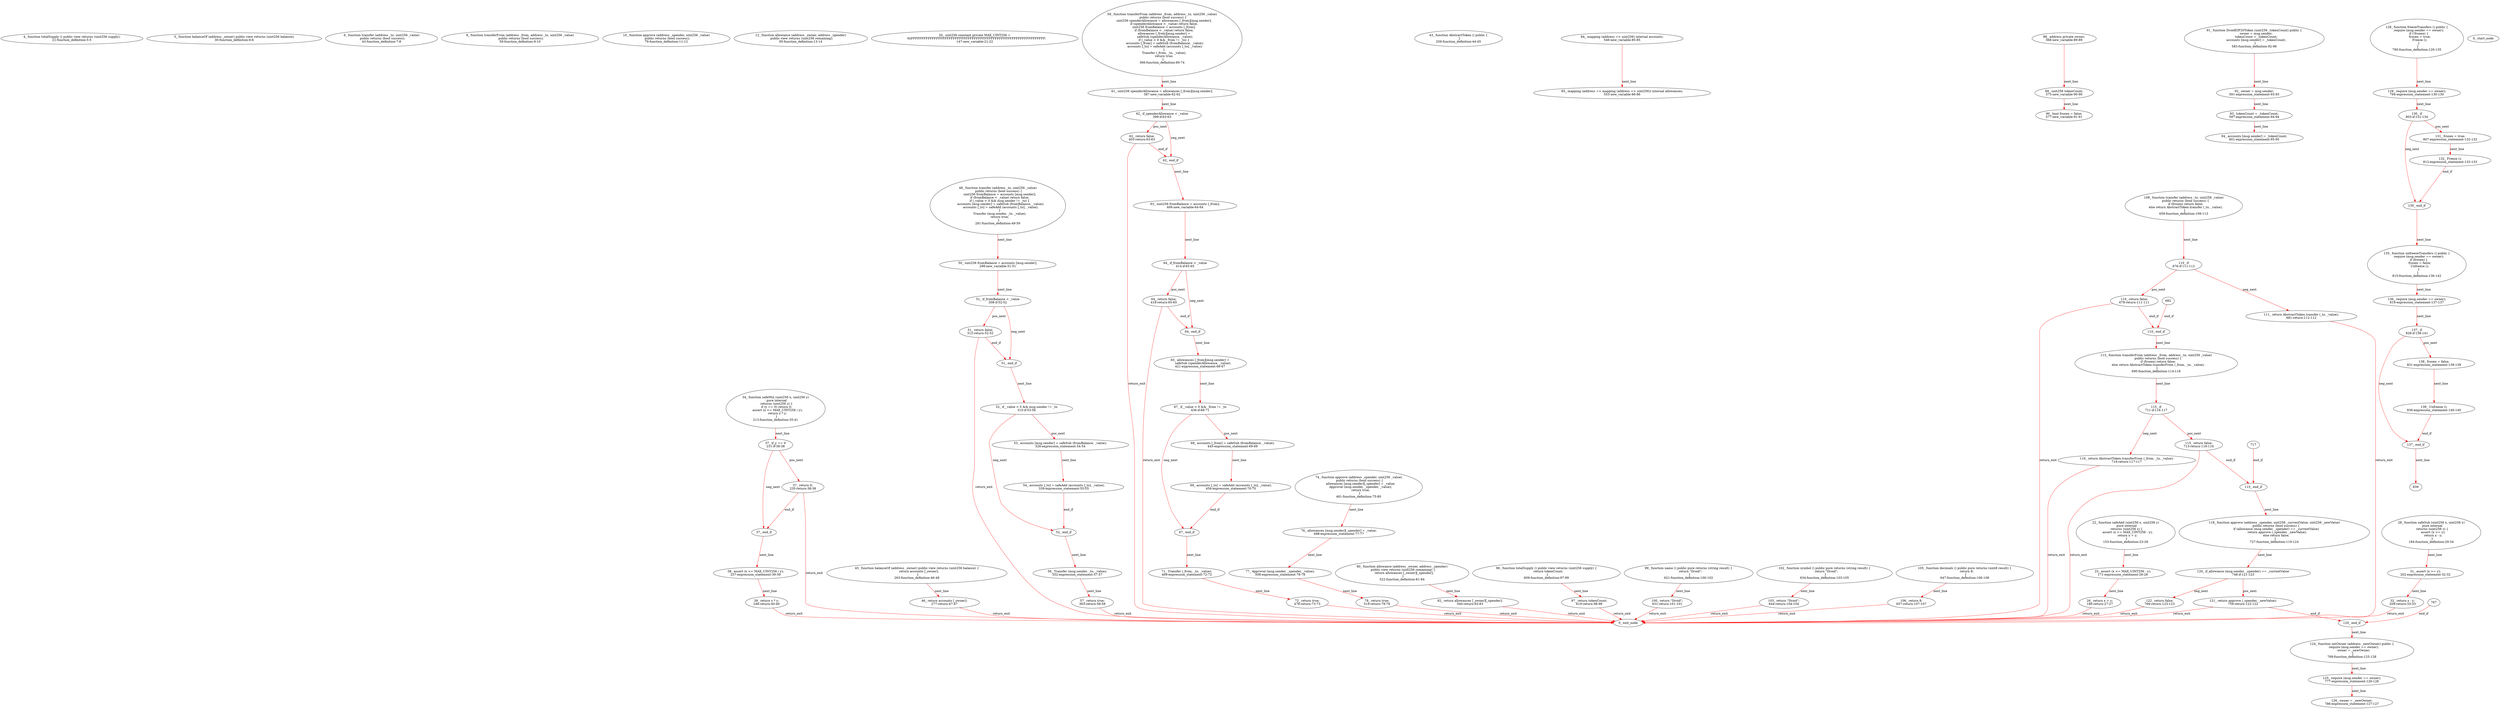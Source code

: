 digraph  {
21 [label="4_ function totalSupply () public view returns (uint256 supply);\n21-function_definition-5-5", method="totalSupply()", type_label=function_definition];
30 [label="5_ function balanceOf (address _owner) public view returns (uint256 balance);\n30-function_definition-6-6", method="balanceOf(address _owner)", type_label=function_definition];
43 [label="6_ function transfer (address _to, uint256 _value)\n  public returns (bool success);\n43-function_definition-7-8", method="transfer(address _to,uint256 _value)", type_label=function_definition];
59 [label="8_ function transferFrom (address _from, address _to, uint256 _value)\n  public returns (bool success);\n59-function_definition-9-10", method="transferFrom(address _from,address _to,uint256 _value)", type_label=function_definition];
79 [label="10_ function approve (address _spender, uint256 _value)\n  public returns (bool success);\n79-function_definition-11-12", method="approve(address _spender,uint256 _value)", type_label=function_definition];
95 [label="12_ function allowance (address _owner, address _spender)\n  public view returns (uint256 remaining);\n95-function_definition-13-14", method="allowance(address _owner,address _spender)", type_label=function_definition];
147 [label="20_ uint256 constant private MAX_UINT256 =\n    0xFFFFFFFFFFFFFFFFFFFFFFFFFFFFFFFFFFFFFFFFFFFFFFFFFFFFFFFFFFFFFFFF;\n147-new_variable-21-22", method="", type_label=new_variable];
153 [label="22_ function safeAdd (uint256 x, uint256 y)\n  pure internal\n  returns (uint256 z) {\n    assert (x <= MAX_UINT256 - y);\n    return x + y;\n  }\n153-function_definition-23-28", method="safeAdd(uint256 x,uint256 y)", type_label=function_definition];
171 [label="25_ assert (x <= MAX_UINT256 - y);\n171-expression_statement-26-26", method="safeAdd(uint256 x,uint256 y)", type_label=expression_statement];
180 [label="26_ return x + y;\n180-return-27-27", method="safeAdd(uint256 x,uint256 y)", type_label=return];
184 [label="28_ function safeSub (uint256 x, uint256 y)\n  pure internal\n  returns (uint256 z) {\n    assert (x >= y);\n    return x - y;\n  }\n184-function_definition-29-34", method="safeSub(uint256 x,uint256 y)", type_label=function_definition];
202 [label="31_ assert (x >= y);\n202-expression_statement-32-32", method="safeSub(uint256 x,uint256 y)", type_label=expression_statement];
209 [label="32_ return x - y;\n209-return-33-33", method="safeSub(uint256 x,uint256 y)", type_label=return];
213 [label="34_ function safeMul (uint256 x, uint256 y)\n  pure internal\n  returns (uint256 z) {\n    if (y == 0) return 0;  \n    assert (x <= MAX_UINT256 / y);\n    return x * y;\n  }\n213-function_definition-35-41", method="safeMul(uint256 x,uint256 y)", type_label=function_definition];
231 [label="37_ if_y == 0\n231-if-38-38", method="safeMul(uint256 x,uint256 y)", type_label=if];
1069 [label="37_ end_if", method="safeMul(uint256 x,uint256 y)", type_label=end_if];
235 [label="37_ return 0;\n235-return-38-38", method="safeMul(uint256 x,uint256 y)", type_label=return];
237 [label="38_ assert (x <= MAX_UINT256 / y);\n237-expression_statement-39-39", method="safeMul(uint256 x,uint256 y)", type_label=expression_statement];
246 [label="39_ return x * y;\n246-return-40-40", method="safeMul(uint256 x,uint256 y)", type_label=return];
259 [label="43_ function AbstractToken () public {\n  }\n259-function_definition-44-45", method="AbstractToken()", type_label=function_definition];
263 [label="45_ function balanceOf (address _owner) public view returns (uint256 balance) {\n    return accounts [_owner];\n  }\n263-function_definition-46-48", method="balanceOf(address _owner)", type_label=function_definition];
277 [label="46_ return accounts [_owner];\n277-return-47-47", method="balanceOf(address _owner)", type_label=return];
281 [label="48_ function transfer (address _to, uint256 _value)\n  public returns (bool success) {\n    uint256 fromBalance = accounts [msg.sender];\n    if (fromBalance < _value) return false;\n    if (_value > 0 && msg.sender != _to) {\n      accounts [msg.sender] = safeSub (fromBalance, _value);\n      accounts [_to] = safeAdd (accounts [_to], _value);\n    }\n    Transfer (msg.sender, _to, _value);\n    return true;\n  }\n281-function_definition-49-59", method="transfer(address _to,uint256 _value)", type_label=function_definition];
298 [label="50_ uint256 fromBalance = accounts [msg.sender];\n298-new_variable-51-51", method="transfer(address _to,uint256 _value)", type_label=new_variable];
308 [label="51_ if_fromBalance < _value\n308-if-52-52", method="transfer(address _to,uint256 _value)", type_label=if];
1146 [label="51_ end_if", method="transfer(address _to,uint256 _value)", type_label=end_if];
312 [label="51_ return false;\n312-return-52-52", method="transfer(address _to,uint256 _value)", type_label=return];
315 [label="52_ if__value > 0 && msg.sender != _to\n315-if-53-56", method="transfer(address _to,uint256 _value)", type_label=if];
1153 [label="52_ end_if", method="transfer(address _to,uint256 _value)", type_label=end_if];
326 [label="53_ accounts [msg.sender] = safeSub (fromBalance, _value);\n326-expression_statement-54-54", method="transfer(address _to,uint256 _value)", type_label=expression_statement];
339 [label="54_ accounts [_to] = safeAdd (accounts [_to], _value);\n339-expression_statement-55-55", method="transfer(address _to,uint256 _value)", type_label=expression_statement];
352 [label="56_ Transfer (msg.sender, _to, _value);\n352-expression_statement-57-57", method="transfer(address _to,uint256 _value)", type_label=expression_statement];
363 [label="57_ return true;\n363-return-58-58", method="transfer(address _to,uint256 _value)", type_label=return];
366 [label="59_ function transferFrom (address _from, address _to, uint256 _value)\n  public returns (bool success) {\n    uint256 spenderAllowance = allowances [_from][msg.sender];\n    if (spenderAllowance < _value) return false;\n    uint256 fromBalance = accounts [_from];\n    if (fromBalance < _value) return false;\n    allowances [_from][msg.sender] =\n      safeSub (spenderAllowance, _value);\n    if (_value > 0 && _from != _to) {\n      accounts [_from] = safeSub (fromBalance, _value);\n      accounts [_to] = safeAdd (accounts [_to], _value);\n    }\n    Transfer (_from, _to, _value);\n    return true;\n  }\n366-function_definition-60-74", method="transferFrom(address _from,address _to,uint256 _value)", type_label=function_definition];
387 [label="61_ uint256 spenderAllowance = allowances [_from][msg.sender];\n387-new_variable-62-62", method="transferFrom(address _from,address _to,uint256 _value)", type_label=new_variable];
399 [label="62_ if_spenderAllowance < _value\n399-if-63-63", method="transferFrom(address _from,address _to,uint256 _value)", type_label=if];
1237 [label="62_ end_if", method="transferFrom(address _from,address _to,uint256 _value)", type_label=end_if];
403 [label="62_ return false;\n403-return-63-63", method="transferFrom(address _from,address _to,uint256 _value)", type_label=return];
406 [label="63_ uint256 fromBalance = accounts [_from];\n406-new_variable-64-64", method="transferFrom(address _from,address _to,uint256 _value)", type_label=new_variable];
414 [label="64_ if_fromBalance < _value\n414-if-65-65", method="transferFrom(address _from,address _to,uint256 _value)", type_label=if];
1252 [label="64_ end_if", method="transferFrom(address _from,address _to,uint256 _value)", type_label=end_if];
418 [label="64_ return false;\n418-return-65-65", method="transferFrom(address _from,address _to,uint256 _value)", type_label=return];
421 [label="65_ allowances [_from][msg.sender] =\n      safeSub (spenderAllowance, _value);\n421-expression_statement-66-67", method="transferFrom(address _from,address _to,uint256 _value)", type_label=expression_statement];
436 [label="67_ if__value > 0 && _from != _to\n436-if-68-71", method="transferFrom(address _from,address _to,uint256 _value)", type_label=if];
1274 [label="67_ end_if", method="transferFrom(address _from,address _to,uint256 _value)", type_label=end_if];
445 [label="68_ accounts [_from] = safeSub (fromBalance, _value);\n445-expression_statement-69-69", method="transferFrom(address _from,address _to,uint256 _value)", type_label=expression_statement];
456 [label="69_ accounts [_to] = safeAdd (accounts [_to], _value);\n456-expression_statement-70-70", method="transferFrom(address _from,address _to,uint256 _value)", type_label=expression_statement];
469 [label="71_ Transfer (_from, _to, _value);\n469-expression_statement-72-72", method="transferFrom(address _from,address _to,uint256 _value)", type_label=expression_statement];
478 [label="72_ return true;\n478-return-73-73", method="transferFrom(address _from,address _to,uint256 _value)", type_label=return];
481 [label="74_ function approve (address _spender, uint256 _value)\n  public returns (bool success) {\n    allowances [msg.sender][_spender] = _value;\n    Approval (msg.sender, _spender, _value);\n    return true;\n  }\n481-function_definition-75-80", method="approve(address _spender,uint256 _value)", type_label=function_definition];
498 [label="76_ allowances [msg.sender][_spender] = _value;\n498-expression_statement-77-77", method="approve(address _spender,uint256 _value)", type_label=expression_statement];
508 [label="77_ Approval (msg.sender, _spender, _value);\n508-expression_statement-78-78", method="approve(address _spender,uint256 _value)", type_label=expression_statement];
519 [label="78_ return true;\n519-return-79-79", method="approve(address _spender,uint256 _value)", type_label=return];
522 [label="80_ function allowance (address _owner, address _spender)\n  public view returns (uint256 remaining) {\n    return allowances [_owner][_spender];\n  }\n522-function_definition-81-84", method="allowance(address _owner,address _spender)", type_label=function_definition];
540 [label="82_ return allowances [_owner][_spender];\n540-return-83-83", method="allowance(address _owner,address _spender)", type_label=return];
546 [label="84_ mapping (address => uint256) internal accounts;\n546-new_variable-85-85", method="", type_label=new_variable];
553 [label="85_ mapping (address => mapping (address => uint256)) internal allowances;\n553-new_variable-86-86", method="", type_label=new_variable];
568 [label="88_ address private owner;\n568-new_variable-89-89", method="", type_label=new_variable];
573 [label="89_ uint256 tokenCount;\n573-new_variable-90-90", method="", type_label=new_variable];
577 [label="90_ bool frozen = false;\n577-new_variable-91-91", method="", type_label=new_variable];
583 [label="91_ function DroidEIP20Token (uint256 _tokenCount) public {\n    owner = msg.sender;\n    tokenCount = _tokenCount;\n    accounts [msg.sender] = _tokenCount;\n  }\n583-function_definition-92-96", method="DroidEIP20Token(uint256 _tokenCount)", type_label=function_definition];
591 [label="92_ owner = msg.sender;\n591-expression_statement-93-93", method="DroidEIP20Token(uint256 _tokenCount)", type_label=expression_statement];
597 [label="93_ tokenCount = _tokenCount;\n597-expression_statement-94-94", method="DroidEIP20Token(uint256 _tokenCount)", type_label=expression_statement];
601 [label="94_ accounts [msg.sender] = _tokenCount;\n601-expression_statement-95-95", method="DroidEIP20Token(uint256 _tokenCount)", type_label=expression_statement];
609 [label="96_ function totalSupply () public view returns (uint256 supply) {\n    return tokenCount;\n  }\n609-function_definition-97-99", method="totalSupply()", type_label=function_definition];
619 [label="97_ return tokenCount;\n619-return-98-98", method="totalSupply()", type_label=return];
621 [label="99_ function name () public pure returns (string result) {\n    return \"Droid\";\n  }\n621-function_definition-100-102", method="name()", type_label=function_definition];
631 [label="100_ return \"Droid\";\n631-return-101-101", method="name()", type_label=return];
634 [label="102_ function symbol () public pure returns (string result) {\n    return \"Droid\";\n  }\n634-function_definition-103-105", method="symbol()", type_label=function_definition];
644 [label="103_ return \"Droid\";\n644-return-104-104", method="symbol()", type_label=return];
647 [label="105_ function decimals () public pure returns (uint8 result) {\n    return 8;\n  }\n647-function_definition-106-108", method="decimals()", type_label=function_definition];
657 [label="106_ return 8;\n657-return-107-107", method="decimals()", type_label=return];
659 [label="108_ function transfer (address _to, uint256 _value)\n    public returns (bool success) {\n    if (frozen) return false;\n    else return AbstractToken.transfer (_to, _value);\n  }\n659-function_definition-109-113", method="transfer(address _to,uint256 _value)", type_label=function_definition];
676 [label="110_ if\n676-if-111-112", method="transfer(address _to,uint256 _value)", type_label=if];
1514 [label="110_ end_if", method="transfer(address _to,uint256 _value)", type_label=end_if];
678 [label="110_ return false;\n678-return-111-111", method="transfer(address _to,uint256 _value)", type_label=return];
681 [label="111_ return AbstractToken.transfer (_to, _value);\n681-return-112-112", method="transfer(address _to,uint256 _value)", type_label=return];
690 [label="113_ function transferFrom (address _from, address _to, uint256 _value)\n    public returns (bool success) {\n    if (frozen) return false;\n    else return AbstractToken.transferFrom (_from, _to, _value);\n  }\n690-function_definition-114-118", method="transferFrom(address _from,address _to,uint256 _value)", type_label=function_definition];
711 [label="115_ if\n711-if-116-117", method="transferFrom(address _from,address _to,uint256 _value)", type_label=if];
1549 [label="115_ end_if", method="transferFrom(address _from,address _to,uint256 _value)", type_label=end_if];
713 [label="115_ return false;\n713-return-116-116", method="transferFrom(address _from,address _to,uint256 _value)", type_label=return];
716 [label="116_ return AbstractToken.transferFrom (_from, _to, _value);\n716-return-117-117", method="transferFrom(address _from,address _to,uint256 _value)", type_label=return];
727 [label="118_ function approve (address _spender, uint256 _currentValue, uint256 _newValue)\n    public returns (bool success) {\n    if (allowance (msg.sender, _spender) == _currentValue)\n      return approve (_spender, _newValue);\n    else return false;\n  }\n727-function_definition-119-124", method="approve(address _spender,uint256 _currentValue,uint256 _newValue)", type_label=function_definition];
748 [label="120_ if_allowance (msg.sender, _spender) == _currentValue\n748-if-121-123", method="approve(address _spender,uint256 _currentValue,uint256 _newValue)", type_label=if];
1586 [label="120_ end_if", method="approve(address _spender,uint256 _currentValue,uint256 _newValue)", type_label=end_if];
759 [label="121_ return approve (_spender, _newValue);\n759-return-122-122", method="approve(address _spender,uint256 _currentValue,uint256 _newValue)", type_label=return];
766 [label="122_ return false;\n766-return-123-123", method="approve(address _spender,uint256 _currentValue,uint256 _newValue)", type_label=return];
769 [label="124_ function setOwner (address _newOwner) public {\n    require (msg.sender == owner);\n    owner = _newOwner;\n  }\n769-function_definition-125-128", method="setOwner(address _newOwner)", type_label=function_definition];
777 [label="125_ require (msg.sender == owner);\n777-expression_statement-126-126", method="setOwner(address _newOwner)", type_label=expression_statement];
786 [label="126_ owner = _newOwner;\n786-expression_statement-127-127", method="setOwner(address _newOwner)", type_label=expression_statement];
790 [label="128_ function freezeTransfers () public {\n    require (msg.sender == owner);\n    if (!frozen) {\n      frozen = true;\n      Freeze ();\n    }\n  }\n790-function_definition-129-135", method="freezeTransfers()", type_label=function_definition];
794 [label="129_ require (msg.sender == owner);\n794-expression_statement-130-130", method="freezeTransfers()", type_label=expression_statement];
803 [label="130_ if\n803-if-131-134", method="freezeTransfers()", type_label=if];
1641 [label="130_ end_if", method="freezeTransfers()", type_label=end_if];
807 [label="131_ frozen = true;\n807-expression_statement-132-132", method="freezeTransfers()", type_label=expression_statement];
812 [label="132_ Freeze ();\n812-expression_statement-133-133", method="freezeTransfers()", type_label=expression_statement];
815 [label="135_ function unfreezeTransfers () public {\n    require (msg.sender == owner);\n    if (frozen) {\n      frozen = false;\n      Unfreeze ();\n    }\n  }\n815-function_definition-136-142", method="unfreezeTransfers()", type_label=function_definition];
819 [label="136_ require (msg.sender == owner);\n819-expression_statement-137-137", method="unfreezeTransfers()", type_label=expression_statement];
828 [label="137_ if\n828-if-138-141", method="unfreezeTransfers()", type_label=if];
1666 [label="137_ end_if", method="unfreezeTransfers()", type_label=end_if];
831 [label="138_ frozen = false;\n831-expression_statement-139-139", method="unfreezeTransfers()", type_label=expression_statement];
836 [label="139_ Unfreeze ();\n836-expression_statement-140-140", method="unfreezeTransfers()", type_label=expression_statement];
1 [label="0_ start_node", method="", type_label=start];
2 [label="0_ exit_node", method="", type_label=exit];
682;
717;
767;
839;
153 -> 171  [color=red, controlflow_type=next_line, edge_type=CFG_edge, key=0, label=next_line];
171 -> 180  [color=red, controlflow_type=next_line, edge_type=CFG_edge, key=0, label=next_line];
180 -> 2  [color=red, controlflow_type=return_exit, edge_type=CFG_edge, key=0, label=return_exit];
184 -> 202  [color=red, controlflow_type=next_line, edge_type=CFG_edge, key=0, label=next_line];
202 -> 209  [color=red, controlflow_type=next_line, edge_type=CFG_edge, key=0, label=next_line];
209 -> 2  [color=red, controlflow_type=return_exit, edge_type=CFG_edge, key=0, label=return_exit];
213 -> 231  [color=red, controlflow_type=next_line, edge_type=CFG_edge, key=0, label=next_line];
231 -> 235  [color=red, controlflow_type=pos_next, edge_type=CFG_edge, key=0, label=pos_next];
231 -> 1069  [color=red, controlflow_type=neg_next, edge_type=CFG_edge, key=0, label=neg_next];
1069 -> 237  [color=red, controlflow_type=next_line, edge_type=CFG_edge, key=0, label=next_line];
235 -> 1069  [color=red, controlflow_type=end_if, edge_type=CFG_edge, key=0, label=end_if];
235 -> 2  [color=red, controlflow_type=return_exit, edge_type=CFG_edge, key=0, label=return_exit];
237 -> 246  [color=red, controlflow_type=next_line, edge_type=CFG_edge, key=0, label=next_line];
246 -> 2  [color=red, controlflow_type=return_exit, edge_type=CFG_edge, key=0, label=return_exit];
263 -> 277  [color=red, controlflow_type=next_line, edge_type=CFG_edge, key=0, label=next_line];
277 -> 2  [color=red, controlflow_type=return_exit, edge_type=CFG_edge, key=0, label=return_exit];
281 -> 298  [color=red, controlflow_type=next_line, edge_type=CFG_edge, key=0, label=next_line];
298 -> 308  [color=red, controlflow_type=next_line, edge_type=CFG_edge, key=0, label=next_line];
308 -> 312  [color=red, controlflow_type=pos_next, edge_type=CFG_edge, key=0, label=pos_next];
308 -> 1146  [color=red, controlflow_type=neg_next, edge_type=CFG_edge, key=0, label=neg_next];
1146 -> 315  [color=red, controlflow_type=next_line, edge_type=CFG_edge, key=0, label=next_line];
312 -> 1146  [color=red, controlflow_type=end_if, edge_type=CFG_edge, key=0, label=end_if];
312 -> 2  [color=red, controlflow_type=return_exit, edge_type=CFG_edge, key=0, label=return_exit];
315 -> 326  [color=red, controlflow_type=pos_next, edge_type=CFG_edge, key=0, label=pos_next];
315 -> 1153  [color=red, controlflow_type=neg_next, edge_type=CFG_edge, key=0, label=neg_next];
1153 -> 352  [color=red, controlflow_type=next_line, edge_type=CFG_edge, key=0, label=next_line];
326 -> 339  [color=red, controlflow_type=next_line, edge_type=CFG_edge, key=0, label=next_line];
339 -> 1153  [color=red, controlflow_type=end_if, edge_type=CFG_edge, key=0, label=end_if];
352 -> 363  [color=red, controlflow_type=next_line, edge_type=CFG_edge, key=0, label=next_line];
363 -> 2  [color=red, controlflow_type=return_exit, edge_type=CFG_edge, key=0, label=return_exit];
366 -> 387  [color=red, controlflow_type=next_line, edge_type=CFG_edge, key=0, label=next_line];
387 -> 399  [color=red, controlflow_type=next_line, edge_type=CFG_edge, key=0, label=next_line];
399 -> 403  [color=red, controlflow_type=pos_next, edge_type=CFG_edge, key=0, label=pos_next];
399 -> 1237  [color=red, controlflow_type=neg_next, edge_type=CFG_edge, key=0, label=neg_next];
1237 -> 406  [color=red, controlflow_type=next_line, edge_type=CFG_edge, key=0, label=next_line];
403 -> 1237  [color=red, controlflow_type=end_if, edge_type=CFG_edge, key=0, label=end_if];
403 -> 2  [color=red, controlflow_type=return_exit, edge_type=CFG_edge, key=0, label=return_exit];
406 -> 414  [color=red, controlflow_type=next_line, edge_type=CFG_edge, key=0, label=next_line];
414 -> 418  [color=red, controlflow_type=pos_next, edge_type=CFG_edge, key=0, label=pos_next];
414 -> 1252  [color=red, controlflow_type=neg_next, edge_type=CFG_edge, key=0, label=neg_next];
1252 -> 421  [color=red, controlflow_type=next_line, edge_type=CFG_edge, key=0, label=next_line];
418 -> 1252  [color=red, controlflow_type=end_if, edge_type=CFG_edge, key=0, label=end_if];
418 -> 2  [color=red, controlflow_type=return_exit, edge_type=CFG_edge, key=0, label=return_exit];
421 -> 436  [color=red, controlflow_type=next_line, edge_type=CFG_edge, key=0, label=next_line];
436 -> 445  [color=red, controlflow_type=pos_next, edge_type=CFG_edge, key=0, label=pos_next];
436 -> 1274  [color=red, controlflow_type=neg_next, edge_type=CFG_edge, key=0, label=neg_next];
1274 -> 469  [color=red, controlflow_type=next_line, edge_type=CFG_edge, key=0, label=next_line];
445 -> 456  [color=red, controlflow_type=next_line, edge_type=CFG_edge, key=0, label=next_line];
456 -> 1274  [color=red, controlflow_type=end_if, edge_type=CFG_edge, key=0, label=end_if];
469 -> 478  [color=red, controlflow_type=next_line, edge_type=CFG_edge, key=0, label=next_line];
478 -> 2  [color=red, controlflow_type=return_exit, edge_type=CFG_edge, key=0, label=return_exit];
481 -> 498  [color=red, controlflow_type=next_line, edge_type=CFG_edge, key=0, label=next_line];
498 -> 508  [color=red, controlflow_type=next_line, edge_type=CFG_edge, key=0, label=next_line];
508 -> 519  [color=red, controlflow_type=next_line, edge_type=CFG_edge, key=0, label=next_line];
519 -> 2  [color=red, controlflow_type=return_exit, edge_type=CFG_edge, key=0, label=return_exit];
522 -> 540  [color=red, controlflow_type=next_line, edge_type=CFG_edge, key=0, label=next_line];
540 -> 2  [color=red, controlflow_type=return_exit, edge_type=CFG_edge, key=0, label=return_exit];
546 -> 553  [color=red, controlflow_type=next_line, edge_type=CFG_edge, key=0, label=next_line];
568 -> 573  [color=red, controlflow_type=next_line, edge_type=CFG_edge, key=0, label=next_line];
573 -> 577  [color=red, controlflow_type=next_line, edge_type=CFG_edge, key=0, label=next_line];
583 -> 591  [color=red, controlflow_type=next_line, edge_type=CFG_edge, key=0, label=next_line];
591 -> 597  [color=red, controlflow_type=next_line, edge_type=CFG_edge, key=0, label=next_line];
597 -> 601  [color=red, controlflow_type=next_line, edge_type=CFG_edge, key=0, label=next_line];
609 -> 619  [color=red, controlflow_type=next_line, edge_type=CFG_edge, key=0, label=next_line];
619 -> 2  [color=red, controlflow_type=return_exit, edge_type=CFG_edge, key=0, label=return_exit];
621 -> 631  [color=red, controlflow_type=next_line, edge_type=CFG_edge, key=0, label=next_line];
631 -> 2  [color=red, controlflow_type=return_exit, edge_type=CFG_edge, key=0, label=return_exit];
634 -> 644  [color=red, controlflow_type=next_line, edge_type=CFG_edge, key=0, label=next_line];
644 -> 2  [color=red, controlflow_type=return_exit, edge_type=CFG_edge, key=0, label=return_exit];
647 -> 657  [color=red, controlflow_type=next_line, edge_type=CFG_edge, key=0, label=next_line];
657 -> 2  [color=red, controlflow_type=return_exit, edge_type=CFG_edge, key=0, label=return_exit];
659 -> 676  [color=red, controlflow_type=next_line, edge_type=CFG_edge, key=0, label=next_line];
676 -> 678  [color=red, controlflow_type=pos_next, edge_type=CFG_edge, key=0, label=pos_next];
676 -> 681  [color=red, controlflow_type=neg_next, edge_type=CFG_edge, key=0, label=neg_next];
1514 -> 690  [color=red, controlflow_type=next_line, edge_type=CFG_edge, key=0, label=next_line];
678 -> 1514  [color=red, controlflow_type=end_if, edge_type=CFG_edge, key=0, label=end_if];
678 -> 2  [color=red, controlflow_type=return_exit, edge_type=CFG_edge, key=0, label=return_exit];
681 -> 2  [color=red, controlflow_type=return_exit, edge_type=CFG_edge, key=0, label=return_exit];
690 -> 711  [color=red, controlflow_type=next_line, edge_type=CFG_edge, key=0, label=next_line];
711 -> 713  [color=red, controlflow_type=pos_next, edge_type=CFG_edge, key=0, label=pos_next];
711 -> 716  [color=red, controlflow_type=neg_next, edge_type=CFG_edge, key=0, label=neg_next];
1549 -> 727  [color=red, controlflow_type=next_line, edge_type=CFG_edge, key=0, label=next_line];
713 -> 1549  [color=red, controlflow_type=end_if, edge_type=CFG_edge, key=0, label=end_if];
713 -> 2  [color=red, controlflow_type=return_exit, edge_type=CFG_edge, key=0, label=return_exit];
716 -> 2  [color=red, controlflow_type=return_exit, edge_type=CFG_edge, key=0, label=return_exit];
727 -> 748  [color=red, controlflow_type=next_line, edge_type=CFG_edge, key=0, label=next_line];
748 -> 759  [color=red, controlflow_type=pos_next, edge_type=CFG_edge, key=0, label=pos_next];
748 -> 766  [color=red, controlflow_type=neg_next, edge_type=CFG_edge, key=0, label=neg_next];
1586 -> 769  [color=red, controlflow_type=next_line, edge_type=CFG_edge, key=0, label=next_line];
759 -> 1586  [color=red, controlflow_type=end_if, edge_type=CFG_edge, key=0, label=end_if];
759 -> 2  [color=red, controlflow_type=return_exit, edge_type=CFG_edge, key=0, label=return_exit];
766 -> 2  [color=red, controlflow_type=return_exit, edge_type=CFG_edge, key=0, label=return_exit];
769 -> 777  [color=red, controlflow_type=next_line, edge_type=CFG_edge, key=0, label=next_line];
777 -> 786  [color=red, controlflow_type=next_line, edge_type=CFG_edge, key=0, label=next_line];
790 -> 794  [color=red, controlflow_type=next_line, edge_type=CFG_edge, key=0, label=next_line];
794 -> 803  [color=red, controlflow_type=next_line, edge_type=CFG_edge, key=0, label=next_line];
803 -> 807  [color=red, controlflow_type=pos_next, edge_type=CFG_edge, key=0, label=pos_next];
803 -> 1641  [color=red, controlflow_type=neg_next, edge_type=CFG_edge, key=0, label=neg_next];
1641 -> 815  [color=red, controlflow_type=next_line, edge_type=CFG_edge, key=0, label=next_line];
807 -> 812  [color=red, controlflow_type=next_line, edge_type=CFG_edge, key=0, label=next_line];
812 -> 1641  [color=red, controlflow_type=end_if, edge_type=CFG_edge, key=0, label=end_if];
815 -> 819  [color=red, controlflow_type=next_line, edge_type=CFG_edge, key=0, label=next_line];
819 -> 828  [color=red, controlflow_type=next_line, edge_type=CFG_edge, key=0, label=next_line];
828 -> 831  [color=red, controlflow_type=pos_next, edge_type=CFG_edge, key=0, label=pos_next];
828 -> 1666  [color=red, controlflow_type=neg_next, edge_type=CFG_edge, key=0, label=neg_next];
1666 -> 839  [color=red, controlflow_type=next_line, edge_type=CFG_edge, key=0, label=next_line];
831 -> 836  [color=red, controlflow_type=next_line, edge_type=CFG_edge, key=0, label=next_line];
836 -> 1666  [color=red, controlflow_type=end_if, edge_type=CFG_edge, key=0, label=end_if];
682 -> 1514  [color=red, controlflow_type=end_if, edge_type=CFG_edge, key=0, label=end_if];
717 -> 1549  [color=red, controlflow_type=end_if, edge_type=CFG_edge, key=0, label=end_if];
767 -> 1586  [color=red, controlflow_type=end_if, edge_type=CFG_edge, key=0, label=end_if];
}
